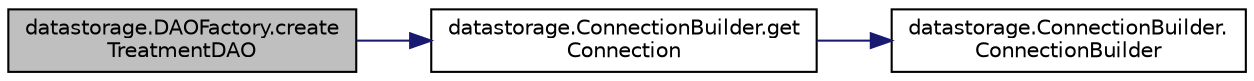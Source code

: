 digraph "datastorage.DAOFactory.createTreatmentDAO"
{
 // LATEX_PDF_SIZE
  edge [fontname="Helvetica",fontsize="10",labelfontname="Helvetica",labelfontsize="10"];
  node [fontname="Helvetica",fontsize="10",shape=record];
  rankdir="LR";
  Node1 [label="datastorage.DAOFactory.create\lTreatmentDAO",height=0.2,width=0.4,color="black", fillcolor="grey75", style="filled", fontcolor="black",tooltip="creates a new instance of the TreatmentDAO"];
  Node1 -> Node2 [color="midnightblue",fontsize="10",style="solid",fontname="Helvetica"];
  Node2 [label="datastorage.ConnectionBuilder.get\lConnection",height=0.2,width=0.4,color="black", fillcolor="white", style="filled",URL="$d6/d58/classdatastorage_1_1ConnectionBuilder.html#a217c33442528663e5d3199ade7c19ed1",tooltip="when no Connection has been made, initializes a new ConnectionBuilder"];
  Node2 -> Node3 [color="midnightblue",fontsize="10",style="solid",fontname="Helvetica"];
  Node3 [label="datastorage.ConnectionBuilder.\lConnectionBuilder",height=0.2,width=0.4,color="black", fillcolor="white", style="filled",URL="$d6/d58/classdatastorage_1_1ConnectionBuilder.html#a9af3a7f1e527e35fae23c4e06e6494e7",tooltip="creates connection to back-end"];
}
